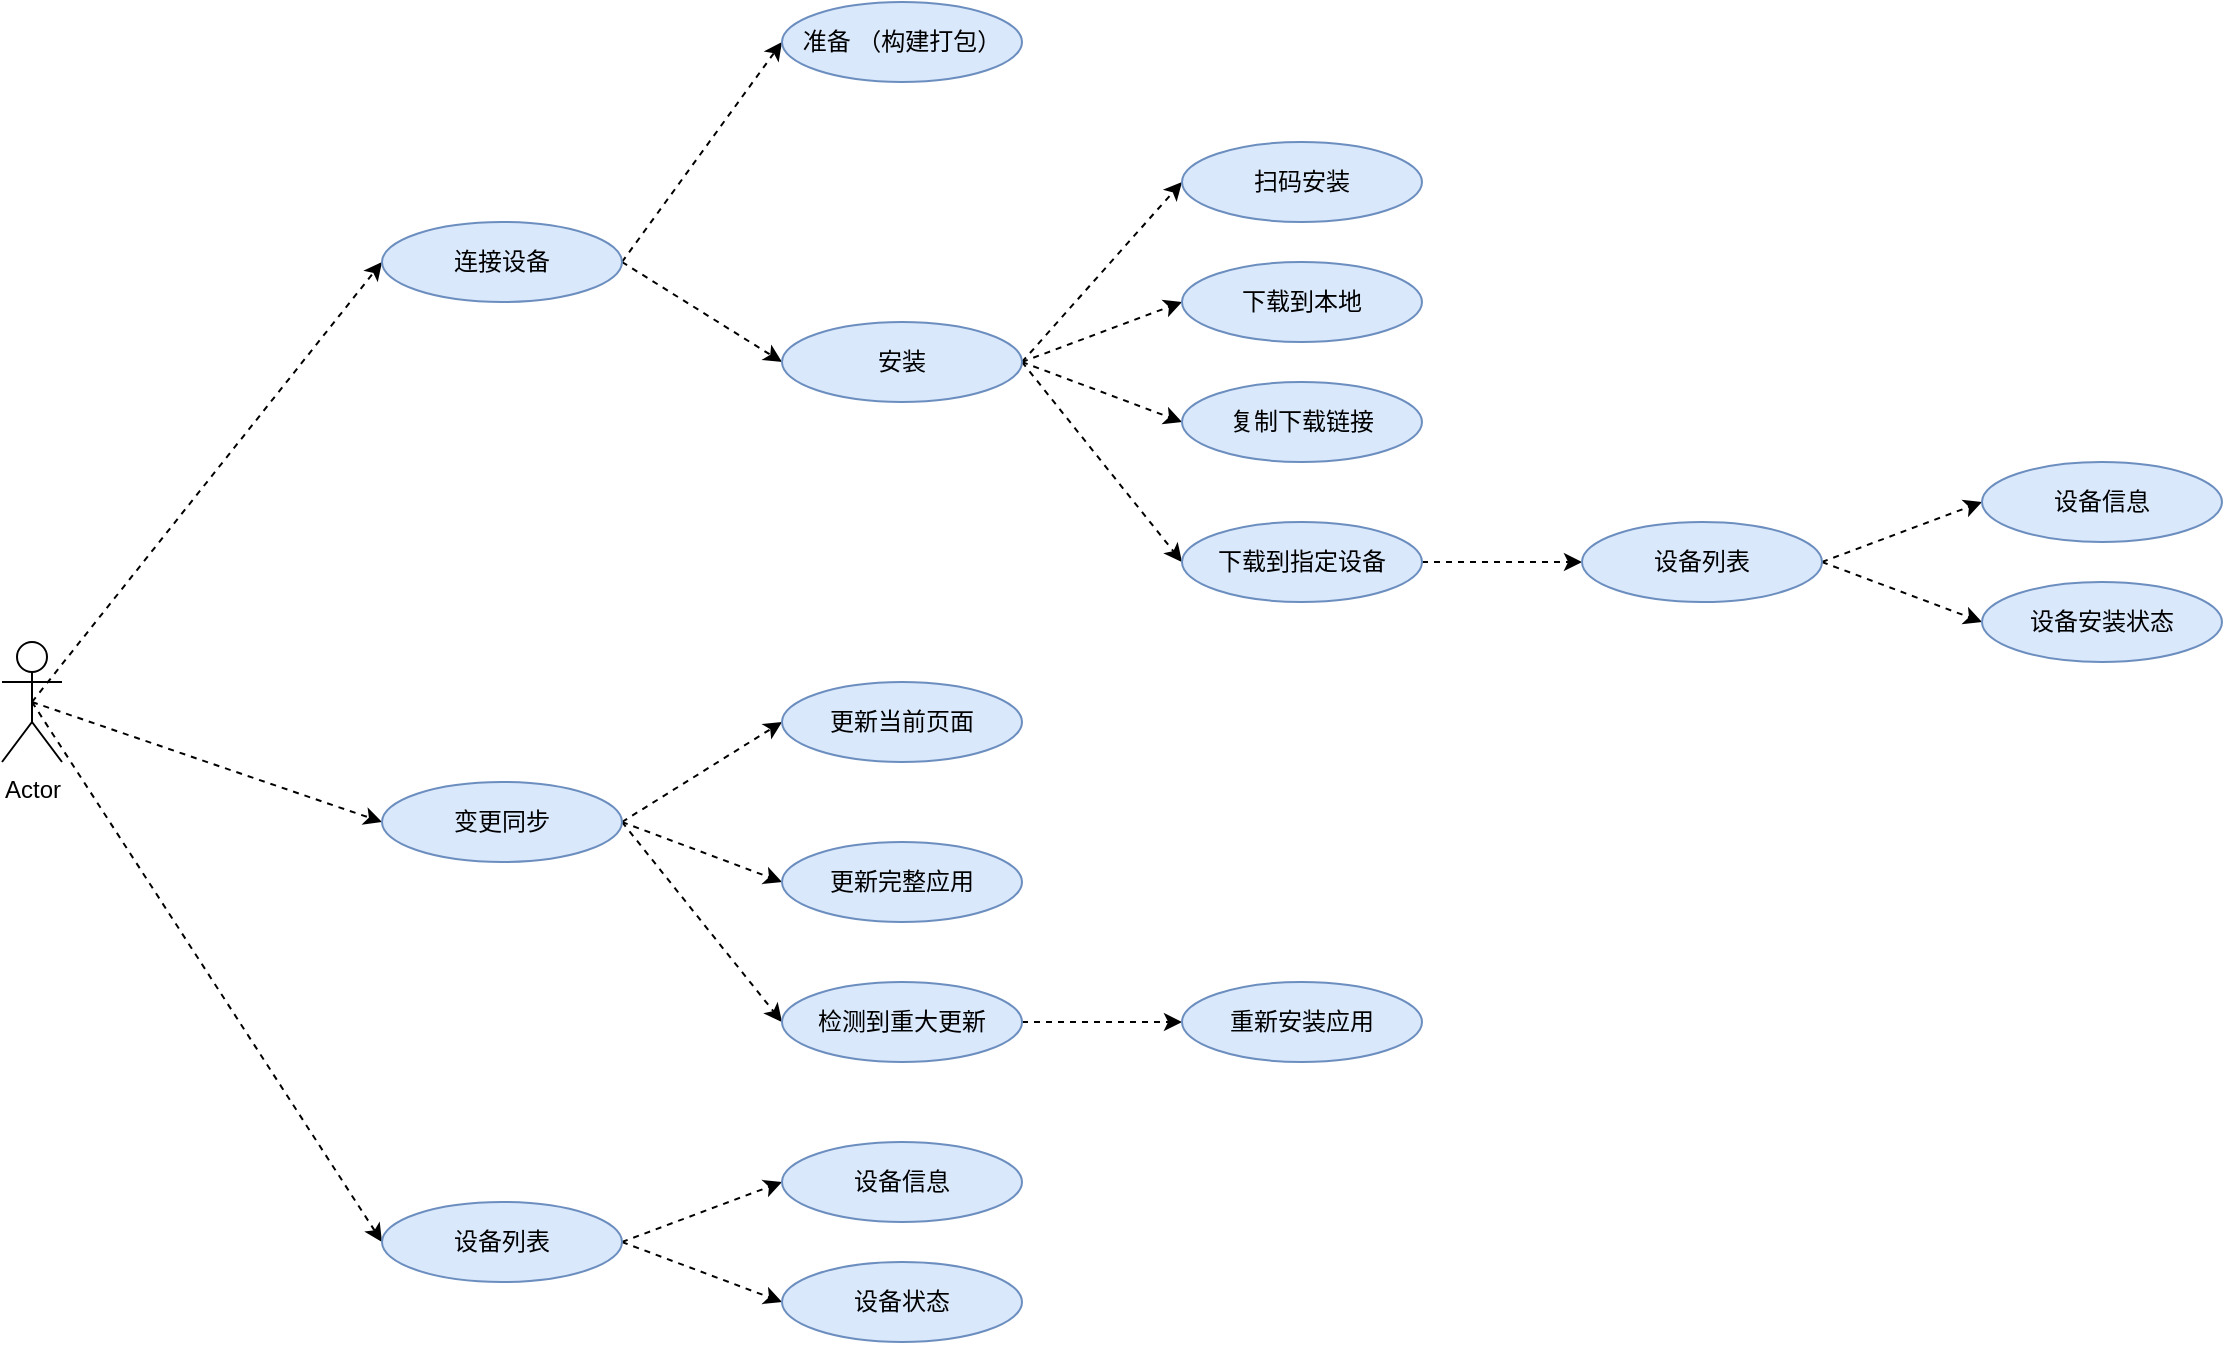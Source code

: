 <mxfile version="17.4.0" type="github"><diagram id="QRA311soMB8Gtt-14CSs" name="Page-1"><mxGraphModel dx="2066" dy="1154" grid="1" gridSize="10" guides="1" tooltips="1" connect="1" arrows="1" fold="1" page="1" pageScale="1" pageWidth="2339" pageHeight="3300" math="0" shadow="0"><root><mxCell id="0"/><mxCell id="1" parent="0"/><mxCell id="NZITHblrLMoICeolU0nV-27" style="edgeStyle=none;rounded=0;orthogonalLoop=1;jettySize=auto;html=1;exitX=0.5;exitY=0.5;exitDx=0;exitDy=0;exitPerimeter=0;entryX=0;entryY=0.5;entryDx=0;entryDy=0;dashed=1;" parent="1" source="NZITHblrLMoICeolU0nV-1" target="NZITHblrLMoICeolU0nV-2" edge="1"><mxGeometry relative="1" as="geometry"/></mxCell><mxCell id="NZITHblrLMoICeolU0nV-30" style="edgeStyle=none;rounded=0;orthogonalLoop=1;jettySize=auto;html=1;exitX=0.5;exitY=0.5;exitDx=0;exitDy=0;exitPerimeter=0;entryX=0;entryY=0.5;entryDx=0;entryDy=0;dashed=1;" parent="1" source="NZITHblrLMoICeolU0nV-1" target="NZITHblrLMoICeolU0nV-3" edge="1"><mxGeometry relative="1" as="geometry"/></mxCell><mxCell id="NZITHblrLMoICeolU0nV-31" style="edgeStyle=none;rounded=0;orthogonalLoop=1;jettySize=auto;html=1;exitX=0.5;exitY=0.5;exitDx=0;exitDy=0;exitPerimeter=0;entryX=0;entryY=0.5;entryDx=0;entryDy=0;dashed=1;" parent="1" source="NZITHblrLMoICeolU0nV-1" target="NZITHblrLMoICeolU0nV-4" edge="1"><mxGeometry relative="1" as="geometry"/></mxCell><mxCell id="NZITHblrLMoICeolU0nV-1" value="Actor" style="shape=umlActor;verticalLabelPosition=bottom;verticalAlign=top;html=1;" parent="1" vertex="1"><mxGeometry x="140" y="600" width="30" height="60" as="geometry"/></mxCell><mxCell id="NZITHblrLMoICeolU0nV-32" style="edgeStyle=none;rounded=0;orthogonalLoop=1;jettySize=auto;html=1;exitX=1;exitY=0.5;exitDx=0;exitDy=0;entryX=0;entryY=0.5;entryDx=0;entryDy=0;dashed=1;" parent="1" source="NZITHblrLMoICeolU0nV-2" target="NZITHblrLMoICeolU0nV-5" edge="1"><mxGeometry relative="1" as="geometry"/></mxCell><mxCell id="NZITHblrLMoICeolU0nV-33" style="edgeStyle=none;rounded=0;orthogonalLoop=1;jettySize=auto;html=1;exitX=1;exitY=0.5;exitDx=0;exitDy=0;entryX=0;entryY=0.5;entryDx=0;entryDy=0;dashed=1;" parent="1" source="NZITHblrLMoICeolU0nV-2" target="NZITHblrLMoICeolU0nV-7" edge="1"><mxGeometry relative="1" as="geometry"/></mxCell><mxCell id="NZITHblrLMoICeolU0nV-2" value="连接设备" style="ellipse;whiteSpace=wrap;html=1;fillColor=#dae8fc;strokeColor=#6c8ebf;" parent="1" vertex="1"><mxGeometry x="330" y="390" width="120" height="40" as="geometry"/></mxCell><mxCell id="NZITHblrLMoICeolU0nV-34" style="edgeStyle=none;rounded=0;orthogonalLoop=1;jettySize=auto;html=1;exitX=1;exitY=0.5;exitDx=0;exitDy=0;entryX=0;entryY=0.5;entryDx=0;entryDy=0;dashed=1;" parent="1" source="NZITHblrLMoICeolU0nV-3" target="NZITHblrLMoICeolU0nV-16" edge="1"><mxGeometry relative="1" as="geometry"/></mxCell><mxCell id="NZITHblrLMoICeolU0nV-35" style="edgeStyle=none;rounded=0;orthogonalLoop=1;jettySize=auto;html=1;exitX=1;exitY=0.5;exitDx=0;exitDy=0;entryX=0;entryY=0.5;entryDx=0;entryDy=0;dashed=1;" parent="1" source="NZITHblrLMoICeolU0nV-3" target="NZITHblrLMoICeolU0nV-17" edge="1"><mxGeometry relative="1" as="geometry"/></mxCell><mxCell id="NZITHblrLMoICeolU0nV-36" style="edgeStyle=none;rounded=0;orthogonalLoop=1;jettySize=auto;html=1;exitX=1;exitY=0.5;exitDx=0;exitDy=0;entryX=0;entryY=0.5;entryDx=0;entryDy=0;dashed=1;" parent="1" source="NZITHblrLMoICeolU0nV-3" target="NZITHblrLMoICeolU0nV-18" edge="1"><mxGeometry relative="1" as="geometry"/></mxCell><mxCell id="NZITHblrLMoICeolU0nV-3" value="变更同步" style="ellipse;whiteSpace=wrap;html=1;fillColor=#dae8fc;strokeColor=#6c8ebf;" parent="1" vertex="1"><mxGeometry x="330" y="670" width="120" height="40" as="geometry"/></mxCell><mxCell id="NZITHblrLMoICeolU0nV-37" style="edgeStyle=none;rounded=0;orthogonalLoop=1;jettySize=auto;html=1;exitX=1;exitY=0.5;exitDx=0;exitDy=0;entryX=0;entryY=0.5;entryDx=0;entryDy=0;dashed=1;" parent="1" source="NZITHblrLMoICeolU0nV-4" target="NZITHblrLMoICeolU0nV-15" edge="1"><mxGeometry relative="1" as="geometry"/></mxCell><mxCell id="NZITHblrLMoICeolU0nV-38" style="edgeStyle=none;rounded=0;orthogonalLoop=1;jettySize=auto;html=1;exitX=1;exitY=0.5;exitDx=0;exitDy=0;entryX=0;entryY=0.5;entryDx=0;entryDy=0;dashed=1;" parent="1" source="NZITHblrLMoICeolU0nV-4" target="NZITHblrLMoICeolU0nV-26" edge="1"><mxGeometry relative="1" as="geometry"/></mxCell><mxCell id="NZITHblrLMoICeolU0nV-4" value="设备列表" style="ellipse;whiteSpace=wrap;html=1;fillColor=#dae8fc;strokeColor=#6c8ebf;" parent="1" vertex="1"><mxGeometry x="330" y="880" width="120" height="40" as="geometry"/></mxCell><mxCell id="NZITHblrLMoICeolU0nV-5" value="准备 （构建打包）" style="ellipse;whiteSpace=wrap;html=1;fillColor=#dae8fc;strokeColor=#6c8ebf;" parent="1" vertex="1"><mxGeometry x="530" y="280" width="120" height="40" as="geometry"/></mxCell><mxCell id="NZITHblrLMoICeolU0nV-40" style="edgeStyle=none;rounded=0;orthogonalLoop=1;jettySize=auto;html=1;exitX=1;exitY=0.5;exitDx=0;exitDy=0;entryX=0;entryY=0.5;entryDx=0;entryDy=0;dashed=1;" parent="1" source="NZITHblrLMoICeolU0nV-7" target="NZITHblrLMoICeolU0nV-8" edge="1"><mxGeometry relative="1" as="geometry"/></mxCell><mxCell id="NZITHblrLMoICeolU0nV-41" style="edgeStyle=none;rounded=0;orthogonalLoop=1;jettySize=auto;html=1;exitX=1;exitY=0.5;exitDx=0;exitDy=0;entryX=0;entryY=0.5;entryDx=0;entryDy=0;dashed=1;" parent="1" source="NZITHblrLMoICeolU0nV-7" target="NZITHblrLMoICeolU0nV-12" edge="1"><mxGeometry relative="1" as="geometry"/></mxCell><mxCell id="NZITHblrLMoICeolU0nV-42" style="edgeStyle=none;rounded=0;orthogonalLoop=1;jettySize=auto;html=1;exitX=1;exitY=0.5;exitDx=0;exitDy=0;entryX=0;entryY=0.5;entryDx=0;entryDy=0;dashed=1;" parent="1" source="NZITHblrLMoICeolU0nV-7" target="NZITHblrLMoICeolU0nV-13" edge="1"><mxGeometry relative="1" as="geometry"/></mxCell><mxCell id="NZITHblrLMoICeolU0nV-43" style="edgeStyle=none;rounded=0;orthogonalLoop=1;jettySize=auto;html=1;exitX=1;exitY=0.5;exitDx=0;exitDy=0;entryX=0;entryY=0.5;entryDx=0;entryDy=0;dashed=1;" parent="1" source="NZITHblrLMoICeolU0nV-7" target="NZITHblrLMoICeolU0nV-14" edge="1"><mxGeometry relative="1" as="geometry"/></mxCell><mxCell id="NZITHblrLMoICeolU0nV-7" value="安装" style="ellipse;whiteSpace=wrap;html=1;fillColor=#dae8fc;strokeColor=#6c8ebf;" parent="1" vertex="1"><mxGeometry x="530" y="440" width="120" height="40" as="geometry"/></mxCell><mxCell id="NZITHblrLMoICeolU0nV-8" value="扫码安装" style="ellipse;whiteSpace=wrap;html=1;fillColor=#dae8fc;strokeColor=#6c8ebf;" parent="1" vertex="1"><mxGeometry x="730" y="350" width="120" height="40" as="geometry"/></mxCell><mxCell id="NZITHblrLMoICeolU0nV-12" value="下载到本地" style="ellipse;whiteSpace=wrap;html=1;fillColor=#dae8fc;strokeColor=#6c8ebf;" parent="1" vertex="1"><mxGeometry x="730" y="410" width="120" height="40" as="geometry"/></mxCell><mxCell id="NZITHblrLMoICeolU0nV-13" value="复制下载链接" style="ellipse;whiteSpace=wrap;html=1;fillColor=#dae8fc;strokeColor=#6c8ebf;" parent="1" vertex="1"><mxGeometry x="730" y="470" width="120" height="40" as="geometry"/></mxCell><mxCell id="NZITHblrLMoICeolU0nV-44" style="edgeStyle=none;rounded=0;orthogonalLoop=1;jettySize=auto;html=1;exitX=1;exitY=0.5;exitDx=0;exitDy=0;entryX=0;entryY=0.5;entryDx=0;entryDy=0;dashed=1;" parent="1" source="NZITHblrLMoICeolU0nV-14" target="NZITHblrLMoICeolU0nV-21" edge="1"><mxGeometry relative="1" as="geometry"/></mxCell><mxCell id="NZITHblrLMoICeolU0nV-14" value="下载到指定设备" style="ellipse;whiteSpace=wrap;html=1;fillColor=#dae8fc;strokeColor=#6c8ebf;" parent="1" vertex="1"><mxGeometry x="730" y="540" width="120" height="40" as="geometry"/></mxCell><mxCell id="NZITHblrLMoICeolU0nV-15" value="设备信息" style="ellipse;whiteSpace=wrap;html=1;fillColor=#dae8fc;strokeColor=#6c8ebf;" parent="1" vertex="1"><mxGeometry x="530" y="850" width="120" height="40" as="geometry"/></mxCell><mxCell id="NZITHblrLMoICeolU0nV-16" value="更新当前页面" style="ellipse;whiteSpace=wrap;html=1;fillColor=#dae8fc;strokeColor=#6c8ebf;" parent="1" vertex="1"><mxGeometry x="530" y="620" width="120" height="40" as="geometry"/></mxCell><mxCell id="NZITHblrLMoICeolU0nV-17" value="更新完整应用" style="ellipse;whiteSpace=wrap;html=1;fillColor=#dae8fc;strokeColor=#6c8ebf;" parent="1" vertex="1"><mxGeometry x="530" y="700" width="120" height="40" as="geometry"/></mxCell><mxCell id="NZITHblrLMoICeolU0nV-39" style="edgeStyle=none;rounded=0;orthogonalLoop=1;jettySize=auto;html=1;exitX=1;exitY=0.5;exitDx=0;exitDy=0;entryX=0;entryY=0.5;entryDx=0;entryDy=0;dashed=1;" parent="1" source="NZITHblrLMoICeolU0nV-18" target="NZITHblrLMoICeolU0nV-19" edge="1"><mxGeometry relative="1" as="geometry"/></mxCell><mxCell id="NZITHblrLMoICeolU0nV-18" value="检测到重大更新" style="ellipse;whiteSpace=wrap;html=1;fillColor=#dae8fc;strokeColor=#6c8ebf;" parent="1" vertex="1"><mxGeometry x="530" y="770" width="120" height="40" as="geometry"/></mxCell><mxCell id="NZITHblrLMoICeolU0nV-19" value="重新安装应用" style="ellipse;whiteSpace=wrap;html=1;fillColor=#dae8fc;strokeColor=#6c8ebf;" parent="1" vertex="1"><mxGeometry x="730" y="770" width="120" height="40" as="geometry"/></mxCell><mxCell id="NZITHblrLMoICeolU0nV-45" style="edgeStyle=none;rounded=0;orthogonalLoop=1;jettySize=auto;html=1;exitX=1;exitY=0.5;exitDx=0;exitDy=0;entryX=0;entryY=0.5;entryDx=0;entryDy=0;dashed=1;" parent="1" source="NZITHblrLMoICeolU0nV-21" target="NZITHblrLMoICeolU0nV-23" edge="1"><mxGeometry relative="1" as="geometry"/></mxCell><mxCell id="NZITHblrLMoICeolU0nV-46" style="edgeStyle=none;rounded=0;orthogonalLoop=1;jettySize=auto;html=1;exitX=1;exitY=0.5;exitDx=0;exitDy=0;entryX=0;entryY=0.5;entryDx=0;entryDy=0;dashed=1;" parent="1" source="NZITHblrLMoICeolU0nV-21" target="NZITHblrLMoICeolU0nV-25" edge="1"><mxGeometry relative="1" as="geometry"/></mxCell><mxCell id="NZITHblrLMoICeolU0nV-21" value="设备列表" style="ellipse;whiteSpace=wrap;html=1;fillColor=#dae8fc;strokeColor=#6c8ebf;" parent="1" vertex="1"><mxGeometry x="930" y="540" width="120" height="40" as="geometry"/></mxCell><mxCell id="NZITHblrLMoICeolU0nV-23" value="设备信息" style="ellipse;whiteSpace=wrap;html=1;fillColor=#dae8fc;strokeColor=#6c8ebf;" parent="1" vertex="1"><mxGeometry x="1130" y="510" width="120" height="40" as="geometry"/></mxCell><mxCell id="NZITHblrLMoICeolU0nV-25" value="设备安装状态" style="ellipse;whiteSpace=wrap;html=1;fillColor=#dae8fc;strokeColor=#6c8ebf;" parent="1" vertex="1"><mxGeometry x="1130" y="570" width="120" height="40" as="geometry"/></mxCell><mxCell id="NZITHblrLMoICeolU0nV-26" value="设备状态" style="ellipse;whiteSpace=wrap;html=1;fillColor=#dae8fc;strokeColor=#6c8ebf;" parent="1" vertex="1"><mxGeometry x="530" y="910" width="120" height="40" as="geometry"/></mxCell></root></mxGraphModel></diagram></mxfile>